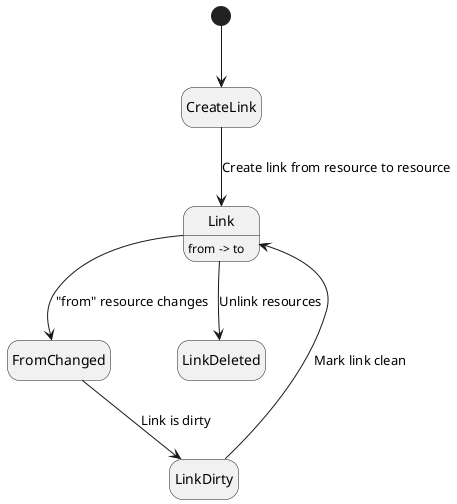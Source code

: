 @startuml
hide empty description
[*] --> CreateLink
CreateLink --> Link : Create link from resource to resource
Link : from -> to
Link --> FromChanged : "from" resource changes
FromChanged --> LinkDirty : Link is dirty
LinkDirty --> Link : Mark link clean
Link --> LinkDeleted : Unlink resources
@enduml
